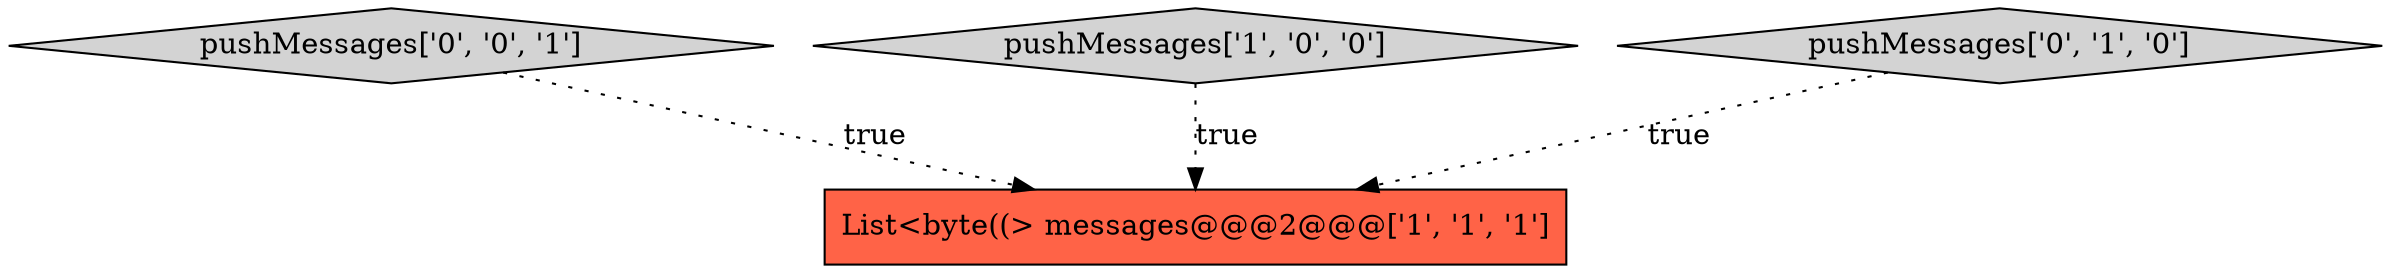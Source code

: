 digraph {
3 [style = filled, label = "pushMessages['0', '0', '1']", fillcolor = lightgray, shape = diamond image = "AAA0AAABBB3BBB"];
1 [style = filled, label = "pushMessages['1', '0', '0']", fillcolor = lightgray, shape = diamond image = "AAA0AAABBB1BBB"];
2 [style = filled, label = "pushMessages['0', '1', '0']", fillcolor = lightgray, shape = diamond image = "AAA0AAABBB2BBB"];
0 [style = filled, label = "List<byte((> messages@@@2@@@['1', '1', '1']", fillcolor = tomato, shape = box image = "AAA0AAABBB1BBB"];
2->0 [style = dotted, label="true"];
3->0 [style = dotted, label="true"];
1->0 [style = dotted, label="true"];
}
